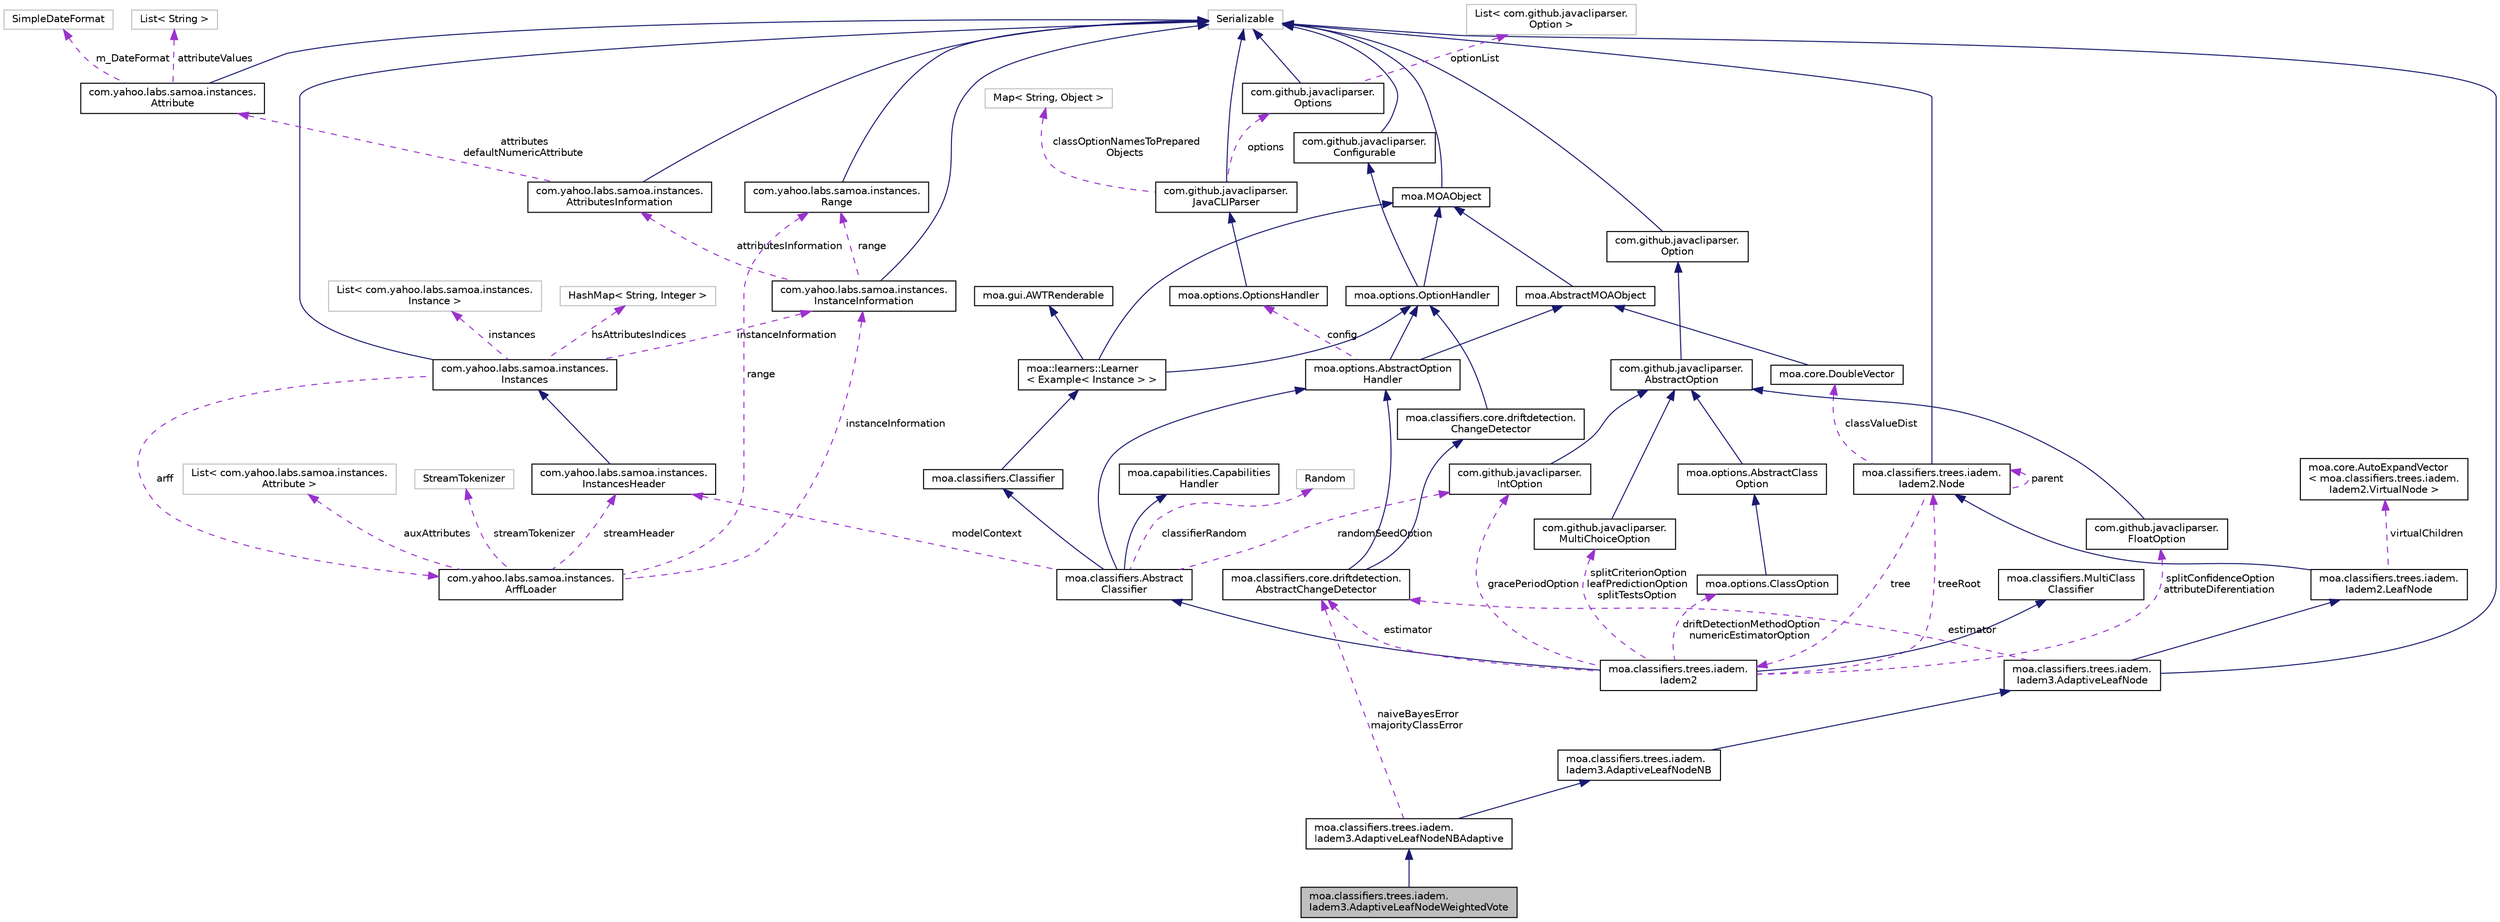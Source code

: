 digraph "moa.classifiers.trees.iadem.Iadem3.AdaptiveLeafNodeWeightedVote"
{
 // LATEX_PDF_SIZE
  edge [fontname="Helvetica",fontsize="10",labelfontname="Helvetica",labelfontsize="10"];
  node [fontname="Helvetica",fontsize="10",shape=record];
  Node1 [label="moa.classifiers.trees.iadem.\lIadem3.AdaptiveLeafNodeWeightedVote",height=0.2,width=0.4,color="black", fillcolor="grey75", style="filled", fontcolor="black",tooltip=" "];
  Node2 -> Node1 [dir="back",color="midnightblue",fontsize="10",style="solid",fontname="Helvetica"];
  Node2 [label="moa.classifiers.trees.iadem.\lIadem3.AdaptiveLeafNodeNBAdaptive",height=0.2,width=0.4,color="black", fillcolor="white", style="filled",URL="$classmoa_1_1classifiers_1_1trees_1_1iadem_1_1_iadem3_1_1_adaptive_leaf_node_n_b_adaptive.html",tooltip=" "];
  Node3 -> Node2 [dir="back",color="midnightblue",fontsize="10",style="solid",fontname="Helvetica"];
  Node3 [label="moa.classifiers.trees.iadem.\lIadem3.AdaptiveLeafNodeNB",height=0.2,width=0.4,color="black", fillcolor="white", style="filled",URL="$classmoa_1_1classifiers_1_1trees_1_1iadem_1_1_iadem3_1_1_adaptive_leaf_node_n_b.html",tooltip=" "];
  Node4 -> Node3 [dir="back",color="midnightblue",fontsize="10",style="solid",fontname="Helvetica"];
  Node4 [label="moa.classifiers.trees.iadem.\lIadem3.AdaptiveLeafNode",height=0.2,width=0.4,color="black", fillcolor="white", style="filled",URL="$classmoa_1_1classifiers_1_1trees_1_1iadem_1_1_iadem3_1_1_adaptive_leaf_node.html",tooltip=" "];
  Node5 -> Node4 [dir="back",color="midnightblue",fontsize="10",style="solid",fontname="Helvetica"];
  Node5 [label="moa.classifiers.trees.iadem.\lIadem2.LeafNode",height=0.2,width=0.4,color="black", fillcolor="white", style="filled",URL="$classmoa_1_1classifiers_1_1trees_1_1iadem_1_1_iadem2_1_1_leaf_node.html",tooltip=" "];
  Node6 -> Node5 [dir="back",color="midnightblue",fontsize="10",style="solid",fontname="Helvetica"];
  Node6 [label="moa.classifiers.trees.iadem.\lIadem2.Node",height=0.2,width=0.4,color="black", fillcolor="white", style="filled",URL="$classmoa_1_1classifiers_1_1trees_1_1iadem_1_1_iadem2_1_1_node.html",tooltip=" "];
  Node7 -> Node6 [dir="back",color="midnightblue",fontsize="10",style="solid",fontname="Helvetica"];
  Node7 [label="Serializable",height=0.2,width=0.4,color="grey75", fillcolor="white", style="filled",tooltip=" "];
  Node8 -> Node6 [dir="back",color="darkorchid3",fontsize="10",style="dashed",label=" classValueDist" ,fontname="Helvetica"];
  Node8 [label="moa.core.DoubleVector",height=0.2,width=0.4,color="black", fillcolor="white", style="filled",URL="$classmoa_1_1core_1_1_double_vector.html",tooltip=" "];
  Node9 -> Node8 [dir="back",color="midnightblue",fontsize="10",style="solid",fontname="Helvetica"];
  Node9 [label="moa.AbstractMOAObject",height=0.2,width=0.4,color="black", fillcolor="white", style="filled",URL="$classmoa_1_1_abstract_m_o_a_object.html",tooltip=" "];
  Node10 -> Node9 [dir="back",color="midnightblue",fontsize="10",style="solid",fontname="Helvetica"];
  Node10 [label="moa.MOAObject",height=0.2,width=0.4,color="black", fillcolor="white", style="filled",URL="$interfacemoa_1_1_m_o_a_object.html",tooltip=" "];
  Node7 -> Node10 [dir="back",color="midnightblue",fontsize="10",style="solid",fontname="Helvetica"];
  Node6 -> Node6 [dir="back",color="darkorchid3",fontsize="10",style="dashed",label=" parent" ,fontname="Helvetica"];
  Node11 -> Node6 [dir="back",color="darkorchid3",fontsize="10",style="dashed",label=" tree" ,fontname="Helvetica"];
  Node11 [label="moa.classifiers.trees.iadem.\lIadem2",height=0.2,width=0.4,color="black", fillcolor="white", style="filled",URL="$classmoa_1_1classifiers_1_1trees_1_1iadem_1_1_iadem2.html",tooltip=" "];
  Node12 -> Node11 [dir="back",color="midnightblue",fontsize="10",style="solid",fontname="Helvetica"];
  Node12 [label="moa.classifiers.Abstract\lClassifier",height=0.2,width=0.4,color="black", fillcolor="white", style="filled",URL="$classmoa_1_1classifiers_1_1_abstract_classifier.html",tooltip=" "];
  Node13 -> Node12 [dir="back",color="midnightblue",fontsize="10",style="solid",fontname="Helvetica"];
  Node13 [label="moa.options.AbstractOption\lHandler",height=0.2,width=0.4,color="black", fillcolor="white", style="filled",URL="$classmoa_1_1options_1_1_abstract_option_handler.html",tooltip=" "];
  Node9 -> Node13 [dir="back",color="midnightblue",fontsize="10",style="solid",fontname="Helvetica"];
  Node14 -> Node13 [dir="back",color="midnightblue",fontsize="10",style="solid",fontname="Helvetica"];
  Node14 [label="moa.options.OptionHandler",height=0.2,width=0.4,color="black", fillcolor="white", style="filled",URL="$interfacemoa_1_1options_1_1_option_handler.html",tooltip=" "];
  Node10 -> Node14 [dir="back",color="midnightblue",fontsize="10",style="solid",fontname="Helvetica"];
  Node15 -> Node14 [dir="back",color="midnightblue",fontsize="10",style="solid",fontname="Helvetica"];
  Node15 [label="com.github.javacliparser.\lConfigurable",height=0.2,width=0.4,color="black", fillcolor="white", style="filled",URL="$interfacecom_1_1github_1_1javacliparser_1_1_configurable.html",tooltip=" "];
  Node7 -> Node15 [dir="back",color="midnightblue",fontsize="10",style="solid",fontname="Helvetica"];
  Node16 -> Node13 [dir="back",color="darkorchid3",fontsize="10",style="dashed",label=" config" ,fontname="Helvetica"];
  Node16 [label="moa.options.OptionsHandler",height=0.2,width=0.4,color="black", fillcolor="white", style="filled",URL="$classmoa_1_1options_1_1_options_handler.html",tooltip=" "];
  Node17 -> Node16 [dir="back",color="midnightblue",fontsize="10",style="solid",fontname="Helvetica"];
  Node17 [label="com.github.javacliparser.\lJavaCLIParser",height=0.2,width=0.4,color="black", fillcolor="white", style="filled",URL="$classcom_1_1github_1_1javacliparser_1_1_java_c_l_i_parser.html",tooltip=" "];
  Node7 -> Node17 [dir="back",color="midnightblue",fontsize="10",style="solid",fontname="Helvetica"];
  Node18 -> Node17 [dir="back",color="darkorchid3",fontsize="10",style="dashed",label=" options" ,fontname="Helvetica"];
  Node18 [label="com.github.javacliparser.\lOptions",height=0.2,width=0.4,color="black", fillcolor="white", style="filled",URL="$classcom_1_1github_1_1javacliparser_1_1_options.html",tooltip=" "];
  Node7 -> Node18 [dir="back",color="midnightblue",fontsize="10",style="solid",fontname="Helvetica"];
  Node19 -> Node18 [dir="back",color="darkorchid3",fontsize="10",style="dashed",label=" optionList" ,fontname="Helvetica"];
  Node19 [label="List\< com.github.javacliparser.\lOption \>",height=0.2,width=0.4,color="grey75", fillcolor="white", style="filled",tooltip=" "];
  Node20 -> Node17 [dir="back",color="darkorchid3",fontsize="10",style="dashed",label=" classOptionNamesToPrepared\lObjects" ,fontname="Helvetica"];
  Node20 [label="Map\< String, Object \>",height=0.2,width=0.4,color="grey75", fillcolor="white", style="filled",tooltip=" "];
  Node21 -> Node12 [dir="back",color="midnightblue",fontsize="10",style="solid",fontname="Helvetica"];
  Node21 [label="moa.classifiers.Classifier",height=0.2,width=0.4,color="black", fillcolor="white", style="filled",URL="$interfacemoa_1_1classifiers_1_1_classifier.html",tooltip=" "];
  Node22 -> Node21 [dir="back",color="midnightblue",fontsize="10",style="solid",fontname="Helvetica"];
  Node22 [label="moa::learners::Learner\l\< Example\< Instance \> \>",height=0.2,width=0.4,color="black", fillcolor="white", style="filled",URL="$interfacemoa_1_1learners_1_1_learner.html",tooltip=" "];
  Node10 -> Node22 [dir="back",color="midnightblue",fontsize="10",style="solid",fontname="Helvetica"];
  Node14 -> Node22 [dir="back",color="midnightblue",fontsize="10",style="solid",fontname="Helvetica"];
  Node23 -> Node22 [dir="back",color="midnightblue",fontsize="10",style="solid",fontname="Helvetica"];
  Node23 [label="moa.gui.AWTRenderable",height=0.2,width=0.4,color="black", fillcolor="white", style="filled",URL="$interfacemoa_1_1gui_1_1_a_w_t_renderable.html",tooltip=" "];
  Node24 -> Node12 [dir="back",color="midnightblue",fontsize="10",style="solid",fontname="Helvetica"];
  Node24 [label="moa.capabilities.Capabilities\lHandler",height=0.2,width=0.4,color="black", fillcolor="white", style="filled",URL="$interfacemoa_1_1capabilities_1_1_capabilities_handler.html",tooltip=" "];
  Node25 -> Node12 [dir="back",color="darkorchid3",fontsize="10",style="dashed",label=" modelContext" ,fontname="Helvetica"];
  Node25 [label="com.yahoo.labs.samoa.instances.\lInstancesHeader",height=0.2,width=0.4,color="black", fillcolor="white", style="filled",URL="$classcom_1_1yahoo_1_1labs_1_1samoa_1_1instances_1_1_instances_header.html",tooltip=" "];
  Node26 -> Node25 [dir="back",color="midnightblue",fontsize="10",style="solid",fontname="Helvetica"];
  Node26 [label="com.yahoo.labs.samoa.instances.\lInstances",height=0.2,width=0.4,color="black", fillcolor="white", style="filled",URL="$classcom_1_1yahoo_1_1labs_1_1samoa_1_1instances_1_1_instances.html",tooltip=" "];
  Node7 -> Node26 [dir="back",color="midnightblue",fontsize="10",style="solid",fontname="Helvetica"];
  Node27 -> Node26 [dir="back",color="darkorchid3",fontsize="10",style="dashed",label=" arff" ,fontname="Helvetica"];
  Node27 [label="com.yahoo.labs.samoa.instances.\lArffLoader",height=0.2,width=0.4,color="black", fillcolor="white", style="filled",URL="$classcom_1_1yahoo_1_1labs_1_1samoa_1_1instances_1_1_arff_loader.html",tooltip=" "];
  Node25 -> Node27 [dir="back",color="darkorchid3",fontsize="10",style="dashed",label=" streamHeader" ,fontname="Helvetica"];
  Node28 -> Node27 [dir="back",color="darkorchid3",fontsize="10",style="dashed",label=" auxAttributes" ,fontname="Helvetica"];
  Node28 [label="List\< com.yahoo.labs.samoa.instances.\lAttribute \>",height=0.2,width=0.4,color="grey75", fillcolor="white", style="filled",tooltip=" "];
  Node29 -> Node27 [dir="back",color="darkorchid3",fontsize="10",style="dashed",label=" instanceInformation" ,fontname="Helvetica"];
  Node29 [label="com.yahoo.labs.samoa.instances.\lInstanceInformation",height=0.2,width=0.4,color="black", fillcolor="white", style="filled",URL="$classcom_1_1yahoo_1_1labs_1_1samoa_1_1instances_1_1_instance_information.html",tooltip=" "];
  Node7 -> Node29 [dir="back",color="midnightblue",fontsize="10",style="solid",fontname="Helvetica"];
  Node30 -> Node29 [dir="back",color="darkorchid3",fontsize="10",style="dashed",label=" attributesInformation" ,fontname="Helvetica"];
  Node30 [label="com.yahoo.labs.samoa.instances.\lAttributesInformation",height=0.2,width=0.4,color="black", fillcolor="white", style="filled",URL="$classcom_1_1yahoo_1_1labs_1_1samoa_1_1instances_1_1_attributes_information.html",tooltip=" "];
  Node7 -> Node30 [dir="back",color="midnightblue",fontsize="10",style="solid",fontname="Helvetica"];
  Node31 -> Node30 [dir="back",color="darkorchid3",fontsize="10",style="dashed",label=" attributes\ndefaultNumericAttribute" ,fontname="Helvetica"];
  Node31 [label="com.yahoo.labs.samoa.instances.\lAttribute",height=0.2,width=0.4,color="black", fillcolor="white", style="filled",URL="$classcom_1_1yahoo_1_1labs_1_1samoa_1_1instances_1_1_attribute.html",tooltip=" "];
  Node7 -> Node31 [dir="back",color="midnightblue",fontsize="10",style="solid",fontname="Helvetica"];
  Node32 -> Node31 [dir="back",color="darkorchid3",fontsize="10",style="dashed",label=" attributeValues" ,fontname="Helvetica"];
  Node32 [label="List\< String \>",height=0.2,width=0.4,color="grey75", fillcolor="white", style="filled",tooltip=" "];
  Node33 -> Node31 [dir="back",color="darkorchid3",fontsize="10",style="dashed",label=" m_DateFormat" ,fontname="Helvetica"];
  Node33 [label="SimpleDateFormat",height=0.2,width=0.4,color="grey75", fillcolor="white", style="filled",tooltip=" "];
  Node34 -> Node29 [dir="back",color="darkorchid3",fontsize="10",style="dashed",label=" range" ,fontname="Helvetica"];
  Node34 [label="com.yahoo.labs.samoa.instances.\lRange",height=0.2,width=0.4,color="black", fillcolor="white", style="filled",URL="$classcom_1_1yahoo_1_1labs_1_1samoa_1_1instances_1_1_range.html",tooltip=" "];
  Node7 -> Node34 [dir="back",color="midnightblue",fontsize="10",style="solid",fontname="Helvetica"];
  Node34 -> Node27 [dir="back",color="darkorchid3",fontsize="10",style="dashed",label=" range" ,fontname="Helvetica"];
  Node35 -> Node27 [dir="back",color="darkorchid3",fontsize="10",style="dashed",label=" streamTokenizer" ,fontname="Helvetica"];
  Node35 [label="StreamTokenizer",height=0.2,width=0.4,color="grey75", fillcolor="white", style="filled",tooltip=" "];
  Node36 -> Node26 [dir="back",color="darkorchid3",fontsize="10",style="dashed",label=" instances" ,fontname="Helvetica"];
  Node36 [label="List\< com.yahoo.labs.samoa.instances.\lInstance \>",height=0.2,width=0.4,color="grey75", fillcolor="white", style="filled",tooltip=" "];
  Node29 -> Node26 [dir="back",color="darkorchid3",fontsize="10",style="dashed",label=" instanceInformation" ,fontname="Helvetica"];
  Node37 -> Node26 [dir="back",color="darkorchid3",fontsize="10",style="dashed",label=" hsAttributesIndices" ,fontname="Helvetica"];
  Node37 [label="HashMap\< String, Integer \>",height=0.2,width=0.4,color="grey75", fillcolor="white", style="filled",tooltip=" "];
  Node38 -> Node12 [dir="back",color="darkorchid3",fontsize="10",style="dashed",label=" randomSeedOption" ,fontname="Helvetica"];
  Node38 [label="com.github.javacliparser.\lIntOption",height=0.2,width=0.4,color="black", fillcolor="white", style="filled",URL="$classcom_1_1github_1_1javacliparser_1_1_int_option.html",tooltip=" "];
  Node39 -> Node38 [dir="back",color="midnightblue",fontsize="10",style="solid",fontname="Helvetica"];
  Node39 [label="com.github.javacliparser.\lAbstractOption",height=0.2,width=0.4,color="black", fillcolor="white", style="filled",URL="$classcom_1_1github_1_1javacliparser_1_1_abstract_option.html",tooltip=" "];
  Node40 -> Node39 [dir="back",color="midnightblue",fontsize="10",style="solid",fontname="Helvetica"];
  Node40 [label="com.github.javacliparser.\lOption",height=0.2,width=0.4,color="black", fillcolor="white", style="filled",URL="$interfacecom_1_1github_1_1javacliparser_1_1_option.html",tooltip=" "];
  Node7 -> Node40 [dir="back",color="midnightblue",fontsize="10",style="solid",fontname="Helvetica"];
  Node41 -> Node12 [dir="back",color="darkorchid3",fontsize="10",style="dashed",label=" classifierRandom" ,fontname="Helvetica"];
  Node41 [label="Random",height=0.2,width=0.4,color="grey75", fillcolor="white", style="filled",tooltip=" "];
  Node42 -> Node11 [dir="back",color="midnightblue",fontsize="10",style="solid",fontname="Helvetica"];
  Node42 [label="moa.classifiers.MultiClass\lClassifier",height=0.2,width=0.4,color="black", fillcolor="white", style="filled",URL="$interfacemoa_1_1classifiers_1_1_multi_class_classifier.html",tooltip=" "];
  Node43 -> Node11 [dir="back",color="darkorchid3",fontsize="10",style="dashed",label=" splitCriterionOption\nleafPredictionOption\nsplitTestsOption" ,fontname="Helvetica"];
  Node43 [label="com.github.javacliparser.\lMultiChoiceOption",height=0.2,width=0.4,color="black", fillcolor="white", style="filled",URL="$classcom_1_1github_1_1javacliparser_1_1_multi_choice_option.html",tooltip=" "];
  Node39 -> Node43 [dir="back",color="midnightblue",fontsize="10",style="solid",fontname="Helvetica"];
  Node38 -> Node11 [dir="back",color="darkorchid3",fontsize="10",style="dashed",label=" gracePeriodOption" ,fontname="Helvetica"];
  Node6 -> Node11 [dir="back",color="darkorchid3",fontsize="10",style="dashed",label=" treeRoot" ,fontname="Helvetica"];
  Node44 -> Node11 [dir="back",color="darkorchid3",fontsize="10",style="dashed",label=" driftDetectionMethodOption\nnumericEstimatorOption" ,fontname="Helvetica"];
  Node44 [label="moa.options.ClassOption",height=0.2,width=0.4,color="black", fillcolor="white", style="filled",URL="$classmoa_1_1options_1_1_class_option.html",tooltip=" "];
  Node45 -> Node44 [dir="back",color="midnightblue",fontsize="10",style="solid",fontname="Helvetica"];
  Node45 [label="moa.options.AbstractClass\lOption",height=0.2,width=0.4,color="black", fillcolor="white", style="filled",URL="$classmoa_1_1options_1_1_abstract_class_option.html",tooltip=" "];
  Node39 -> Node45 [dir="back",color="midnightblue",fontsize="10",style="solid",fontname="Helvetica"];
  Node46 -> Node11 [dir="back",color="darkorchid3",fontsize="10",style="dashed",label=" estimator" ,fontname="Helvetica"];
  Node46 [label="moa.classifiers.core.driftdetection.\lAbstractChangeDetector",height=0.2,width=0.4,color="black", fillcolor="white", style="filled",URL="$classmoa_1_1classifiers_1_1core_1_1driftdetection_1_1_abstract_change_detector.html",tooltip=" "];
  Node13 -> Node46 [dir="back",color="midnightblue",fontsize="10",style="solid",fontname="Helvetica"];
  Node47 -> Node46 [dir="back",color="midnightblue",fontsize="10",style="solid",fontname="Helvetica"];
  Node47 [label="moa.classifiers.core.driftdetection.\lChangeDetector",height=0.2,width=0.4,color="black", fillcolor="white", style="filled",URL="$interfacemoa_1_1classifiers_1_1core_1_1driftdetection_1_1_change_detector.html",tooltip=" "];
  Node14 -> Node47 [dir="back",color="midnightblue",fontsize="10",style="solid",fontname="Helvetica"];
  Node48 -> Node11 [dir="back",color="darkorchid3",fontsize="10",style="dashed",label=" splitConfidenceOption\nattributeDiferentiation" ,fontname="Helvetica"];
  Node48 [label="com.github.javacliparser.\lFloatOption",height=0.2,width=0.4,color="black", fillcolor="white", style="filled",URL="$classcom_1_1github_1_1javacliparser_1_1_float_option.html",tooltip=" "];
  Node39 -> Node48 [dir="back",color="midnightblue",fontsize="10",style="solid",fontname="Helvetica"];
  Node49 -> Node5 [dir="back",color="darkorchid3",fontsize="10",style="dashed",label=" virtualChildren" ,fontname="Helvetica"];
  Node49 [label="moa.core.AutoExpandVector\l\< moa.classifiers.trees.iadem.\lIadem2.VirtualNode \>",height=0.2,width=0.4,color="black", fillcolor="white", style="filled",URL="$classmoa_1_1core_1_1_auto_expand_vector.html",tooltip=" "];
  Node7 -> Node4 [dir="back",color="midnightblue",fontsize="10",style="solid",fontname="Helvetica"];
  Node46 -> Node4 [dir="back",color="darkorchid3",fontsize="10",style="dashed",label=" estimator" ,fontname="Helvetica"];
  Node46 -> Node2 [dir="back",color="darkorchid3",fontsize="10",style="dashed",label=" naiveBayesError\nmajorityClassError" ,fontname="Helvetica"];
}

